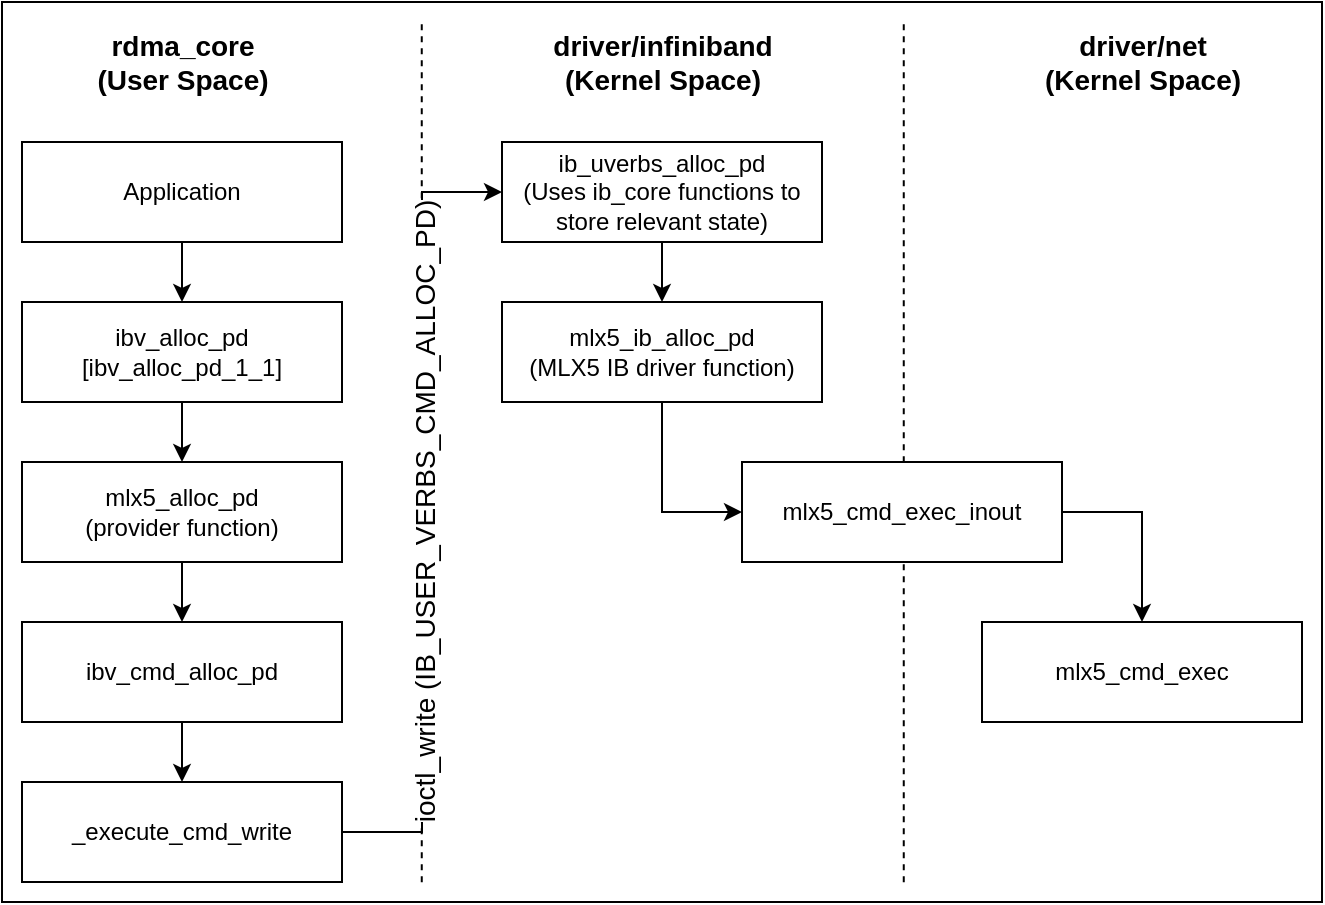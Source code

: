 <mxfile version="20.0.1" type="github">
  <diagram id="EVX1MdTIrEqeKIlCW1dt" name="Page-1">
    <mxGraphModel dx="802" dy="481" grid="1" gridSize="10" guides="1" tooltips="1" connect="1" arrows="1" fold="1" page="1" pageScale="1" pageWidth="850" pageHeight="1100" math="0" shadow="0">
      <root>
        <mxCell id="0" />
        <mxCell id="1" parent="0" />
        <mxCell id="Fr1-K0NFYREN86Ximcp0-28" value="" style="rounded=0;whiteSpace=wrap;html=1;fontSize=14;" vertex="1" parent="1">
          <mxGeometry x="70" y="70" width="660" height="450" as="geometry" />
        </mxCell>
        <mxCell id="Fr1-K0NFYREN86Ximcp0-31" value="" style="endArrow=none;dashed=1;html=1;rounded=0;fontSize=14;exitX=0.318;exitY=0.978;exitDx=0;exitDy=0;exitPerimeter=0;entryX=0.318;entryY=0.022;entryDx=0;entryDy=0;entryPerimeter=0;" edge="1" parent="1">
          <mxGeometry width="50" height="50" relative="1" as="geometry">
            <mxPoint x="520.88" y="510.1" as="sourcePoint" />
            <mxPoint x="520.88" y="79.9" as="targetPoint" />
          </mxGeometry>
        </mxCell>
        <mxCell id="Fr1-K0NFYREN86Ximcp0-30" value="" style="endArrow=none;dashed=1;html=1;rounded=0;fontSize=14;exitX=0.318;exitY=0.978;exitDx=0;exitDy=0;exitPerimeter=0;entryX=0.318;entryY=0.022;entryDx=0;entryDy=0;entryPerimeter=0;" edge="1" parent="1" source="Fr1-K0NFYREN86Ximcp0-28" target="Fr1-K0NFYREN86Ximcp0-28">
          <mxGeometry width="50" height="50" relative="1" as="geometry">
            <mxPoint x="360" y="330" as="sourcePoint" />
            <mxPoint x="410" y="280" as="targetPoint" />
          </mxGeometry>
        </mxCell>
        <mxCell id="Fr1-K0NFYREN86Ximcp0-3" style="edgeStyle=orthogonalEdgeStyle;rounded=0;orthogonalLoop=1;jettySize=auto;html=1;exitX=0.5;exitY=1;exitDx=0;exitDy=0;entryX=0.5;entryY=0;entryDx=0;entryDy=0;" edge="1" parent="1" source="Fr1-K0NFYREN86Ximcp0-1" target="Fr1-K0NFYREN86Ximcp0-2">
          <mxGeometry relative="1" as="geometry" />
        </mxCell>
        <mxCell id="Fr1-K0NFYREN86Ximcp0-1" value="Application" style="rounded=0;whiteSpace=wrap;html=1;" vertex="1" parent="1">
          <mxGeometry x="80" y="140" width="160" height="50" as="geometry" />
        </mxCell>
        <mxCell id="Fr1-K0NFYREN86Ximcp0-6" value="" style="edgeStyle=orthogonalEdgeStyle;rounded=0;orthogonalLoop=1;jettySize=auto;html=1;" edge="1" parent="1" source="Fr1-K0NFYREN86Ximcp0-2" target="Fr1-K0NFYREN86Ximcp0-5">
          <mxGeometry relative="1" as="geometry" />
        </mxCell>
        <mxCell id="Fr1-K0NFYREN86Ximcp0-2" value="&lt;div&gt;ibv_alloc_pd&lt;/div&gt;&lt;div&gt;[ibv_alloc_pd_1_1]&lt;br&gt;&lt;/div&gt;" style="rounded=0;whiteSpace=wrap;html=1;" vertex="1" parent="1">
          <mxGeometry x="80" y="220" width="160" height="50" as="geometry" />
        </mxCell>
        <mxCell id="Fr1-K0NFYREN86Ximcp0-8" value="" style="edgeStyle=orthogonalEdgeStyle;rounded=0;orthogonalLoop=1;jettySize=auto;html=1;fontSize=14;" edge="1" parent="1" source="Fr1-K0NFYREN86Ximcp0-5" target="Fr1-K0NFYREN86Ximcp0-7">
          <mxGeometry relative="1" as="geometry" />
        </mxCell>
        <mxCell id="Fr1-K0NFYREN86Ximcp0-5" value="&lt;div&gt;mlx5_alloc_pd&lt;/div&gt;&lt;div&gt;(provider function)&lt;br&gt;&lt;/div&gt;" style="whiteSpace=wrap;html=1;rounded=0;" vertex="1" parent="1">
          <mxGeometry x="80" y="300" width="160" height="50" as="geometry" />
        </mxCell>
        <mxCell id="Fr1-K0NFYREN86Ximcp0-11" value="" style="edgeStyle=orthogonalEdgeStyle;rounded=0;orthogonalLoop=1;jettySize=auto;html=1;fontSize=14;" edge="1" parent="1" source="Fr1-K0NFYREN86Ximcp0-7" target="Fr1-K0NFYREN86Ximcp0-9">
          <mxGeometry relative="1" as="geometry" />
        </mxCell>
        <mxCell id="Fr1-K0NFYREN86Ximcp0-7" value="ibv_cmd_alloc_pd" style="whiteSpace=wrap;html=1;rounded=0;" vertex="1" parent="1">
          <mxGeometry x="80" y="380" width="160" height="50" as="geometry" />
        </mxCell>
        <mxCell id="Fr1-K0NFYREN86Ximcp0-14" style="edgeStyle=orthogonalEdgeStyle;rounded=0;orthogonalLoop=1;jettySize=auto;html=1;entryX=0;entryY=0.5;entryDx=0;entryDy=0;fontSize=14;" edge="1" parent="1" source="Fr1-K0NFYREN86Ximcp0-9" target="Fr1-K0NFYREN86Ximcp0-12">
          <mxGeometry relative="1" as="geometry" />
        </mxCell>
        <mxCell id="Fr1-K0NFYREN86Ximcp0-15" value="&lt;div&gt;ioctl_write (IB_USER_VERBS_CMD_ALLOC_PD)&lt;/div&gt;" style="edgeLabel;html=1;align=center;verticalAlign=middle;resizable=0;points=[];fontSize=14;rotation=-90;" vertex="1" connectable="0" parent="Fr1-K0NFYREN86Ximcp0-14">
          <mxGeometry x="-0.075" y="-1" relative="1" as="geometry">
            <mxPoint y="-15" as="offset" />
          </mxGeometry>
        </mxCell>
        <mxCell id="Fr1-K0NFYREN86Ximcp0-9" value="_execute_cmd_write" style="whiteSpace=wrap;html=1;rounded=0;" vertex="1" parent="1">
          <mxGeometry x="80" y="460" width="160" height="50" as="geometry" />
        </mxCell>
        <mxCell id="Fr1-K0NFYREN86Ximcp0-21" value="" style="edgeStyle=orthogonalEdgeStyle;rounded=0;orthogonalLoop=1;jettySize=auto;html=1;fontSize=14;" edge="1" parent="1" source="Fr1-K0NFYREN86Ximcp0-12" target="Fr1-K0NFYREN86Ximcp0-20">
          <mxGeometry relative="1" as="geometry" />
        </mxCell>
        <mxCell id="Fr1-K0NFYREN86Ximcp0-12" value="&lt;div&gt;ib_uverbs_alloc_pd&lt;/div&gt;&lt;div&gt;(Uses ib_core functions to store relevant state)&lt;br&gt;&lt;/div&gt;" style="whiteSpace=wrap;html=1;rounded=0;" vertex="1" parent="1">
          <mxGeometry x="320" y="140" width="160" height="50" as="geometry" />
        </mxCell>
        <mxCell id="Fr1-K0NFYREN86Ximcp0-17" value="&lt;div&gt;&lt;b&gt;rdma_core&lt;/b&gt;&lt;/div&gt;&lt;div&gt;&lt;b&gt;(User Space)&lt;br&gt;&lt;/b&gt;&lt;/div&gt;" style="text;html=1;align=center;verticalAlign=middle;resizable=0;points=[];autosize=1;strokeColor=none;fillColor=none;fontSize=14;" vertex="1" parent="1">
          <mxGeometry x="110" y="80" width="100" height="40" as="geometry" />
        </mxCell>
        <mxCell id="Fr1-K0NFYREN86Ximcp0-18" value="&lt;div&gt;&lt;b&gt;driver/infiniband&lt;/b&gt;&lt;/div&gt;&lt;div&gt;&lt;b&gt;(Kernel Space)&lt;br&gt;&lt;/b&gt;&lt;/div&gt;" style="text;html=1;align=center;verticalAlign=middle;resizable=0;points=[];autosize=1;strokeColor=none;fillColor=none;fontSize=14;" vertex="1" parent="1">
          <mxGeometry x="335" y="80" width="130" height="40" as="geometry" />
        </mxCell>
        <mxCell id="Fr1-K0NFYREN86Ximcp0-19" value="&lt;div&gt;&lt;b&gt;driver/net&lt;/b&gt;&lt;/div&gt;&lt;div&gt;&lt;b&gt;(Kernel Space)&lt;br&gt;&lt;/b&gt;&lt;/div&gt;" style="text;html=1;align=center;verticalAlign=middle;resizable=0;points=[];autosize=1;strokeColor=none;fillColor=none;fontSize=14;" vertex="1" parent="1">
          <mxGeometry x="585" y="80" width="110" height="40" as="geometry" />
        </mxCell>
        <mxCell id="Fr1-K0NFYREN86Ximcp0-24" style="edgeStyle=orthogonalEdgeStyle;rounded=0;orthogonalLoop=1;jettySize=auto;html=1;exitX=0.5;exitY=1;exitDx=0;exitDy=0;entryX=0;entryY=0.5;entryDx=0;entryDy=0;fontSize=14;" edge="1" parent="1" source="Fr1-K0NFYREN86Ximcp0-20" target="Fr1-K0NFYREN86Ximcp0-22">
          <mxGeometry relative="1" as="geometry" />
        </mxCell>
        <mxCell id="Fr1-K0NFYREN86Ximcp0-20" value="&lt;div&gt;mlx5_ib_alloc_pd&lt;/div&gt;&lt;div&gt;(MLX5 IB driver function)&lt;br&gt;&lt;/div&gt;" style="whiteSpace=wrap;html=1;rounded=0;" vertex="1" parent="1">
          <mxGeometry x="320" y="220" width="160" height="50" as="geometry" />
        </mxCell>
        <mxCell id="Fr1-K0NFYREN86Ximcp0-26" style="edgeStyle=orthogonalEdgeStyle;rounded=0;orthogonalLoop=1;jettySize=auto;html=1;exitX=1;exitY=0.5;exitDx=0;exitDy=0;entryX=0.5;entryY=0;entryDx=0;entryDy=0;fontSize=14;" edge="1" parent="1" source="Fr1-K0NFYREN86Ximcp0-22" target="Fr1-K0NFYREN86Ximcp0-25">
          <mxGeometry relative="1" as="geometry" />
        </mxCell>
        <mxCell id="Fr1-K0NFYREN86Ximcp0-22" value="mlx5_cmd_exec_inout" style="whiteSpace=wrap;html=1;rounded=0;" vertex="1" parent="1">
          <mxGeometry x="440" y="300" width="160" height="50" as="geometry" />
        </mxCell>
        <mxCell id="Fr1-K0NFYREN86Ximcp0-25" value="mlx5_cmd_exec" style="whiteSpace=wrap;html=1;rounded=0;" vertex="1" parent="1">
          <mxGeometry x="560" y="380" width="160" height="50" as="geometry" />
        </mxCell>
      </root>
    </mxGraphModel>
  </diagram>
</mxfile>
